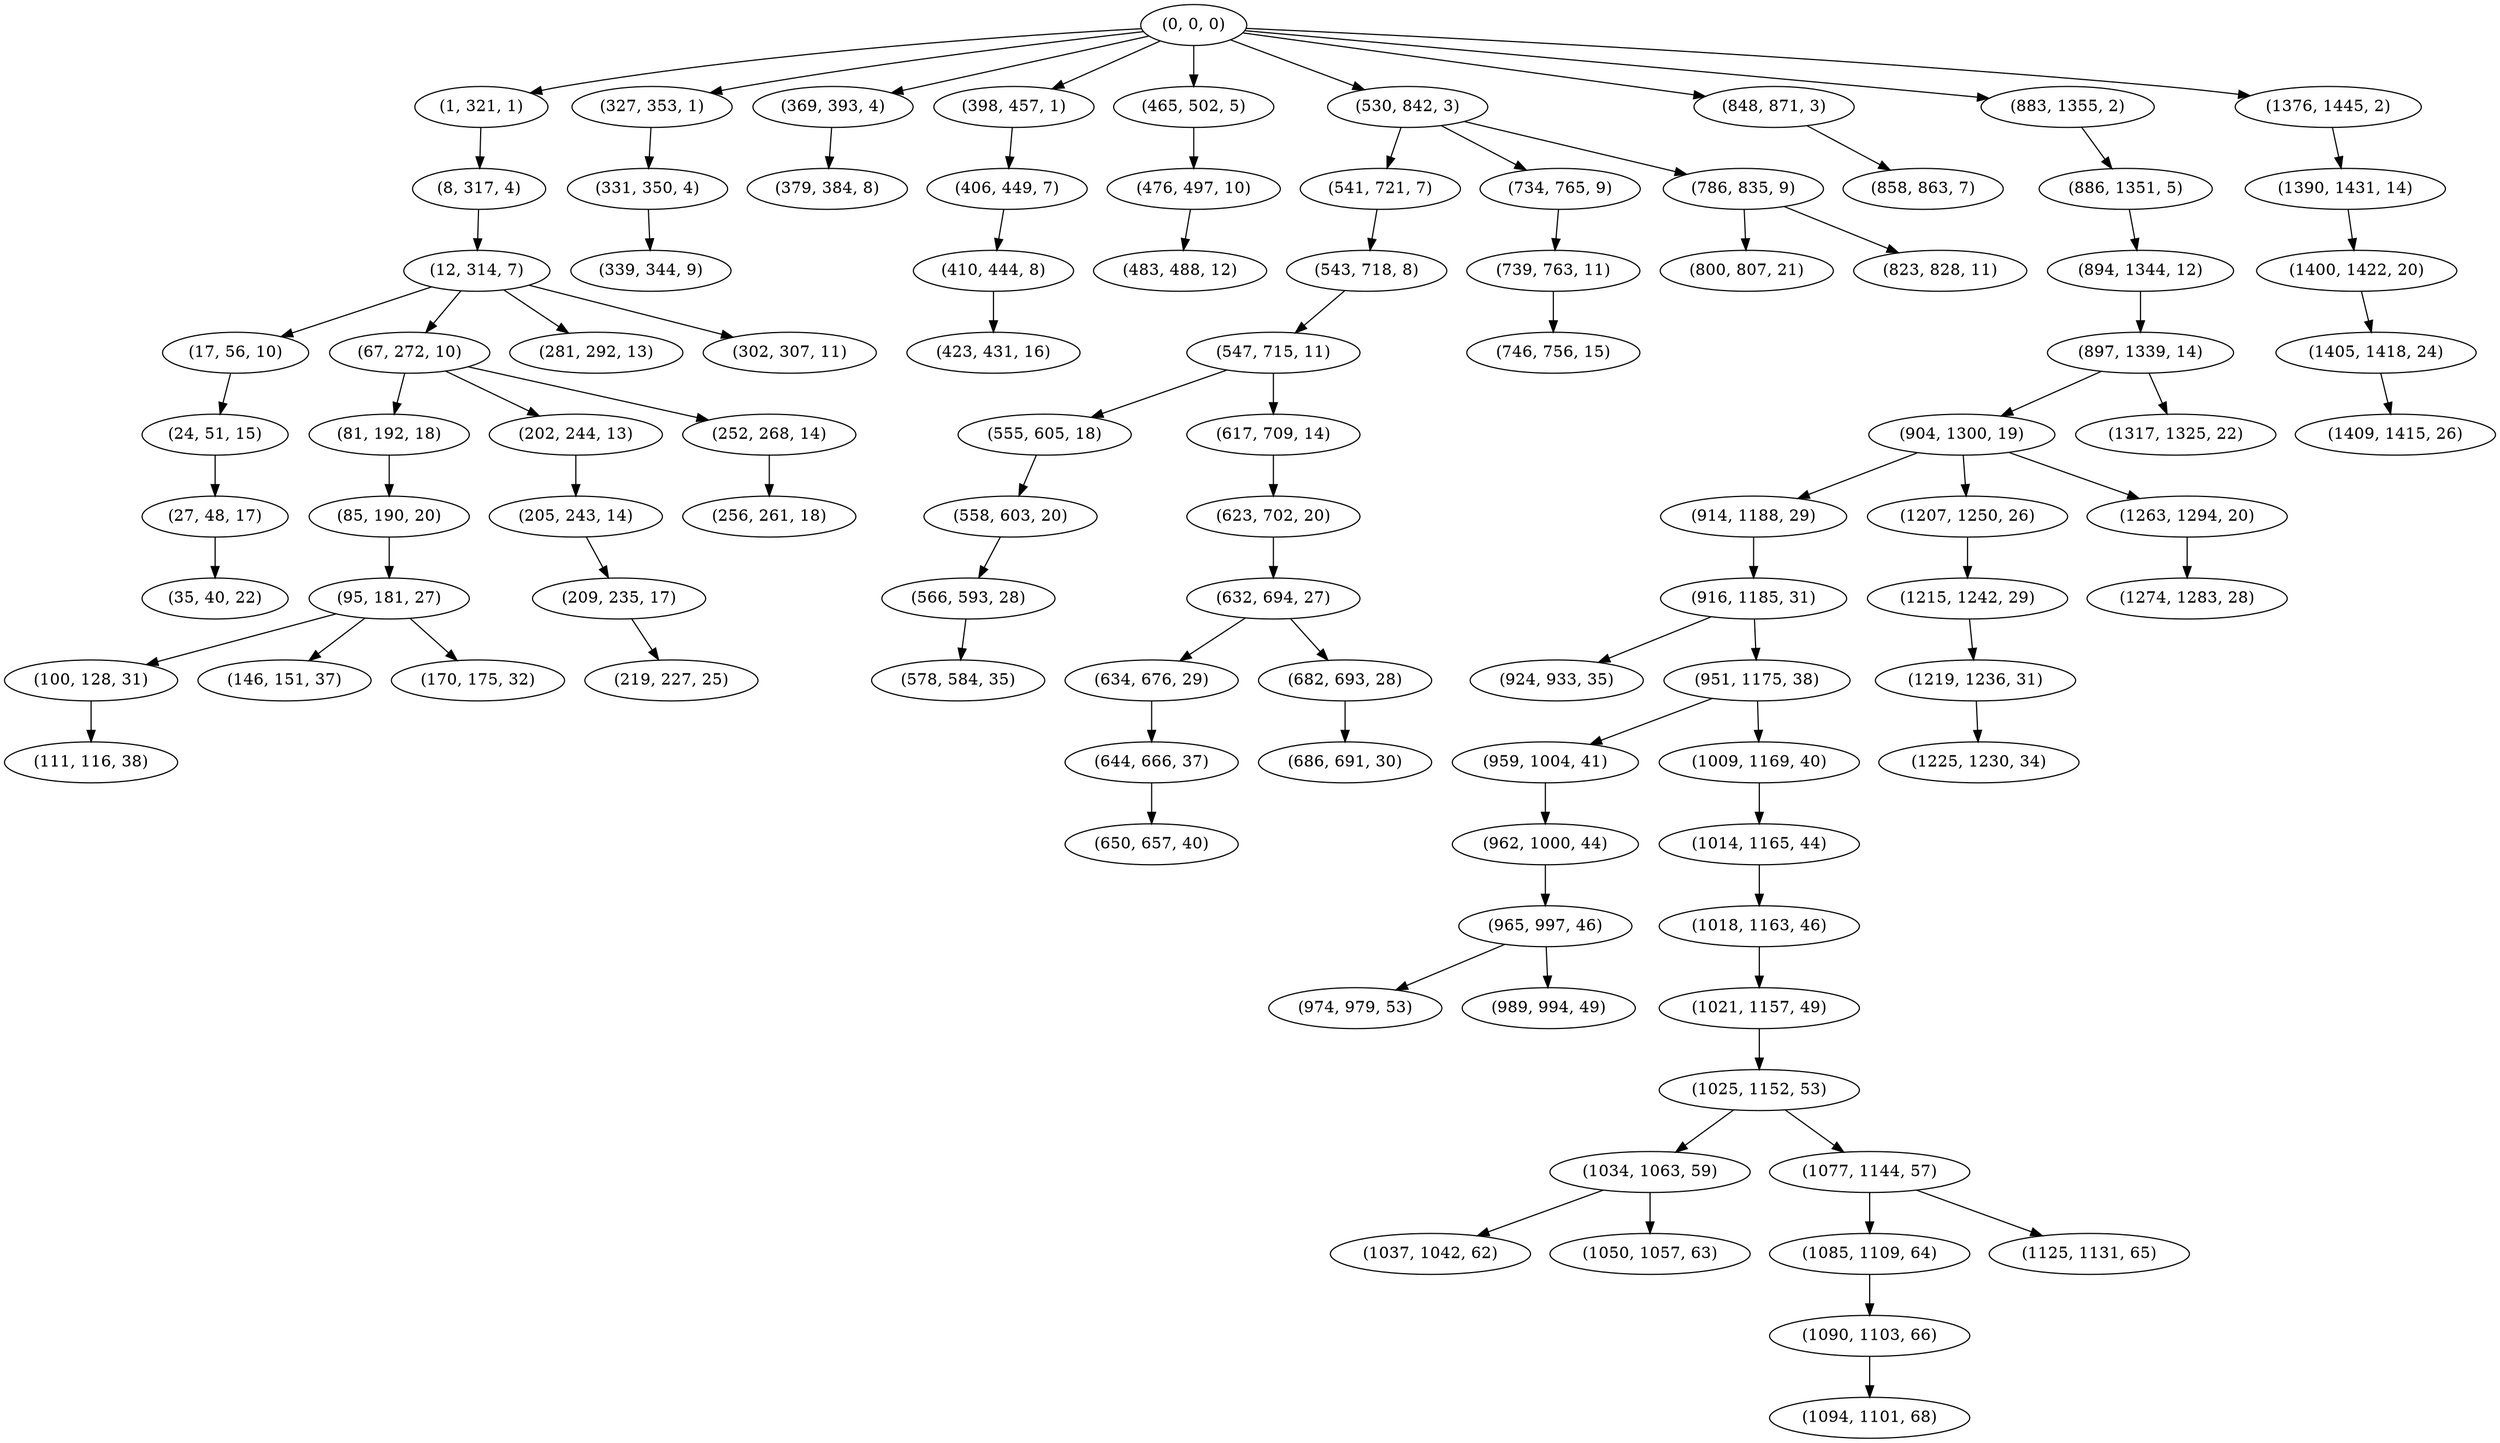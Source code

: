 digraph tree {
    "(0, 0, 0)";
    "(1, 321, 1)";
    "(8, 317, 4)";
    "(12, 314, 7)";
    "(17, 56, 10)";
    "(24, 51, 15)";
    "(27, 48, 17)";
    "(35, 40, 22)";
    "(67, 272, 10)";
    "(81, 192, 18)";
    "(85, 190, 20)";
    "(95, 181, 27)";
    "(100, 128, 31)";
    "(111, 116, 38)";
    "(146, 151, 37)";
    "(170, 175, 32)";
    "(202, 244, 13)";
    "(205, 243, 14)";
    "(209, 235, 17)";
    "(219, 227, 25)";
    "(252, 268, 14)";
    "(256, 261, 18)";
    "(281, 292, 13)";
    "(302, 307, 11)";
    "(327, 353, 1)";
    "(331, 350, 4)";
    "(339, 344, 9)";
    "(369, 393, 4)";
    "(379, 384, 8)";
    "(398, 457, 1)";
    "(406, 449, 7)";
    "(410, 444, 8)";
    "(423, 431, 16)";
    "(465, 502, 5)";
    "(476, 497, 10)";
    "(483, 488, 12)";
    "(530, 842, 3)";
    "(541, 721, 7)";
    "(543, 718, 8)";
    "(547, 715, 11)";
    "(555, 605, 18)";
    "(558, 603, 20)";
    "(566, 593, 28)";
    "(578, 584, 35)";
    "(617, 709, 14)";
    "(623, 702, 20)";
    "(632, 694, 27)";
    "(634, 676, 29)";
    "(644, 666, 37)";
    "(650, 657, 40)";
    "(682, 693, 28)";
    "(686, 691, 30)";
    "(734, 765, 9)";
    "(739, 763, 11)";
    "(746, 756, 15)";
    "(786, 835, 9)";
    "(800, 807, 21)";
    "(823, 828, 11)";
    "(848, 871, 3)";
    "(858, 863, 7)";
    "(883, 1355, 2)";
    "(886, 1351, 5)";
    "(894, 1344, 12)";
    "(897, 1339, 14)";
    "(904, 1300, 19)";
    "(914, 1188, 29)";
    "(916, 1185, 31)";
    "(924, 933, 35)";
    "(951, 1175, 38)";
    "(959, 1004, 41)";
    "(962, 1000, 44)";
    "(965, 997, 46)";
    "(974, 979, 53)";
    "(989, 994, 49)";
    "(1009, 1169, 40)";
    "(1014, 1165, 44)";
    "(1018, 1163, 46)";
    "(1021, 1157, 49)";
    "(1025, 1152, 53)";
    "(1034, 1063, 59)";
    "(1037, 1042, 62)";
    "(1050, 1057, 63)";
    "(1077, 1144, 57)";
    "(1085, 1109, 64)";
    "(1090, 1103, 66)";
    "(1094, 1101, 68)";
    "(1125, 1131, 65)";
    "(1207, 1250, 26)";
    "(1215, 1242, 29)";
    "(1219, 1236, 31)";
    "(1225, 1230, 34)";
    "(1263, 1294, 20)";
    "(1274, 1283, 28)";
    "(1317, 1325, 22)";
    "(1376, 1445, 2)";
    "(1390, 1431, 14)";
    "(1400, 1422, 20)";
    "(1405, 1418, 24)";
    "(1409, 1415, 26)";
    "(0, 0, 0)" -> "(1, 321, 1)";
    "(0, 0, 0)" -> "(327, 353, 1)";
    "(0, 0, 0)" -> "(369, 393, 4)";
    "(0, 0, 0)" -> "(398, 457, 1)";
    "(0, 0, 0)" -> "(465, 502, 5)";
    "(0, 0, 0)" -> "(530, 842, 3)";
    "(0, 0, 0)" -> "(848, 871, 3)";
    "(0, 0, 0)" -> "(883, 1355, 2)";
    "(0, 0, 0)" -> "(1376, 1445, 2)";
    "(1, 321, 1)" -> "(8, 317, 4)";
    "(8, 317, 4)" -> "(12, 314, 7)";
    "(12, 314, 7)" -> "(17, 56, 10)";
    "(12, 314, 7)" -> "(67, 272, 10)";
    "(12, 314, 7)" -> "(281, 292, 13)";
    "(12, 314, 7)" -> "(302, 307, 11)";
    "(17, 56, 10)" -> "(24, 51, 15)";
    "(24, 51, 15)" -> "(27, 48, 17)";
    "(27, 48, 17)" -> "(35, 40, 22)";
    "(67, 272, 10)" -> "(81, 192, 18)";
    "(67, 272, 10)" -> "(202, 244, 13)";
    "(67, 272, 10)" -> "(252, 268, 14)";
    "(81, 192, 18)" -> "(85, 190, 20)";
    "(85, 190, 20)" -> "(95, 181, 27)";
    "(95, 181, 27)" -> "(100, 128, 31)";
    "(95, 181, 27)" -> "(146, 151, 37)";
    "(95, 181, 27)" -> "(170, 175, 32)";
    "(100, 128, 31)" -> "(111, 116, 38)";
    "(202, 244, 13)" -> "(205, 243, 14)";
    "(205, 243, 14)" -> "(209, 235, 17)";
    "(209, 235, 17)" -> "(219, 227, 25)";
    "(252, 268, 14)" -> "(256, 261, 18)";
    "(327, 353, 1)" -> "(331, 350, 4)";
    "(331, 350, 4)" -> "(339, 344, 9)";
    "(369, 393, 4)" -> "(379, 384, 8)";
    "(398, 457, 1)" -> "(406, 449, 7)";
    "(406, 449, 7)" -> "(410, 444, 8)";
    "(410, 444, 8)" -> "(423, 431, 16)";
    "(465, 502, 5)" -> "(476, 497, 10)";
    "(476, 497, 10)" -> "(483, 488, 12)";
    "(530, 842, 3)" -> "(541, 721, 7)";
    "(530, 842, 3)" -> "(734, 765, 9)";
    "(530, 842, 3)" -> "(786, 835, 9)";
    "(541, 721, 7)" -> "(543, 718, 8)";
    "(543, 718, 8)" -> "(547, 715, 11)";
    "(547, 715, 11)" -> "(555, 605, 18)";
    "(547, 715, 11)" -> "(617, 709, 14)";
    "(555, 605, 18)" -> "(558, 603, 20)";
    "(558, 603, 20)" -> "(566, 593, 28)";
    "(566, 593, 28)" -> "(578, 584, 35)";
    "(617, 709, 14)" -> "(623, 702, 20)";
    "(623, 702, 20)" -> "(632, 694, 27)";
    "(632, 694, 27)" -> "(634, 676, 29)";
    "(632, 694, 27)" -> "(682, 693, 28)";
    "(634, 676, 29)" -> "(644, 666, 37)";
    "(644, 666, 37)" -> "(650, 657, 40)";
    "(682, 693, 28)" -> "(686, 691, 30)";
    "(734, 765, 9)" -> "(739, 763, 11)";
    "(739, 763, 11)" -> "(746, 756, 15)";
    "(786, 835, 9)" -> "(800, 807, 21)";
    "(786, 835, 9)" -> "(823, 828, 11)";
    "(848, 871, 3)" -> "(858, 863, 7)";
    "(883, 1355, 2)" -> "(886, 1351, 5)";
    "(886, 1351, 5)" -> "(894, 1344, 12)";
    "(894, 1344, 12)" -> "(897, 1339, 14)";
    "(897, 1339, 14)" -> "(904, 1300, 19)";
    "(897, 1339, 14)" -> "(1317, 1325, 22)";
    "(904, 1300, 19)" -> "(914, 1188, 29)";
    "(904, 1300, 19)" -> "(1207, 1250, 26)";
    "(904, 1300, 19)" -> "(1263, 1294, 20)";
    "(914, 1188, 29)" -> "(916, 1185, 31)";
    "(916, 1185, 31)" -> "(924, 933, 35)";
    "(916, 1185, 31)" -> "(951, 1175, 38)";
    "(951, 1175, 38)" -> "(959, 1004, 41)";
    "(951, 1175, 38)" -> "(1009, 1169, 40)";
    "(959, 1004, 41)" -> "(962, 1000, 44)";
    "(962, 1000, 44)" -> "(965, 997, 46)";
    "(965, 997, 46)" -> "(974, 979, 53)";
    "(965, 997, 46)" -> "(989, 994, 49)";
    "(1009, 1169, 40)" -> "(1014, 1165, 44)";
    "(1014, 1165, 44)" -> "(1018, 1163, 46)";
    "(1018, 1163, 46)" -> "(1021, 1157, 49)";
    "(1021, 1157, 49)" -> "(1025, 1152, 53)";
    "(1025, 1152, 53)" -> "(1034, 1063, 59)";
    "(1025, 1152, 53)" -> "(1077, 1144, 57)";
    "(1034, 1063, 59)" -> "(1037, 1042, 62)";
    "(1034, 1063, 59)" -> "(1050, 1057, 63)";
    "(1077, 1144, 57)" -> "(1085, 1109, 64)";
    "(1077, 1144, 57)" -> "(1125, 1131, 65)";
    "(1085, 1109, 64)" -> "(1090, 1103, 66)";
    "(1090, 1103, 66)" -> "(1094, 1101, 68)";
    "(1207, 1250, 26)" -> "(1215, 1242, 29)";
    "(1215, 1242, 29)" -> "(1219, 1236, 31)";
    "(1219, 1236, 31)" -> "(1225, 1230, 34)";
    "(1263, 1294, 20)" -> "(1274, 1283, 28)";
    "(1376, 1445, 2)" -> "(1390, 1431, 14)";
    "(1390, 1431, 14)" -> "(1400, 1422, 20)";
    "(1400, 1422, 20)" -> "(1405, 1418, 24)";
    "(1405, 1418, 24)" -> "(1409, 1415, 26)";
}
